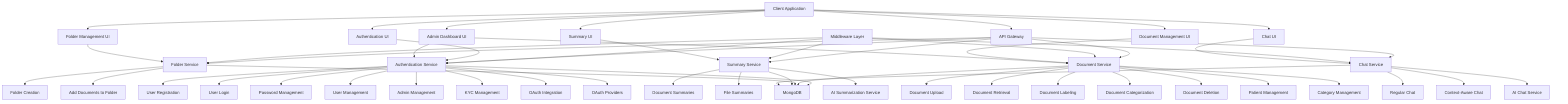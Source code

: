 graph TD
    %% Main Components
    Client[Client Application] --> API[API Gateway]
    API --> Auth[Authentication Service]
    API --> Doc[Document Service]
    API --> Folder[Folder Service]
    API --> Summary[Summary Service]
    API --> Chat[Chat Service]
    
    %% Authentication Routes
    Auth --> Auth1[User Registration]
    Auth --> Auth2[User Login]
    Auth --> Auth3[Password Management]
    Auth --> Auth4[User Management]
    Auth --> Auth5[Admin Management]
    Auth --> Auth6[KYC Management]
    Auth --> Auth7[OAuth Integration]
    
    %% Document Routes
    Doc --> Doc1[Document Upload]
    Doc --> Doc2[Document Retrieval]
    Doc --> Doc3[Document Labeling]
    Doc --> Doc4[Document Categorization]
    Doc --> Doc5[Document Deletion]
    Doc --> Doc6[Patient Management]
    Doc --> Doc7[Category Management]
    
    %% Folder Routes
    Folder --> Folder1[Folder Creation]
    Folder --> Folder2[Add Documents to Folder]
    
    %% Summary Routes
    Summary --> Summary1[Document Summaries]
    Summary --> Summary2[File Summaries]
    
    %% Chat Routes
    Chat --> Chat1[Regular Chat]
    Chat --> Chat2[Context-Aware Chat]
    
    %% Database
    Auth --> DB[MongoDB]
    Doc --> DB
    Folder --> DB
    Summary --> DB
    Chat --> DB
    
    %% External Services
    Auth --> OAuth[OAuth Providers]
    Summary --> AI1[AI Summarization Service]
    Chat --> AI2[AI Chat Service]
    
    %% Middleware
    Middleware[Middleware Layer] --> Auth
    Middleware --> Doc
    Middleware --> Folder
    Middleware --> Summary
    Middleware --> Chat
    
    %% Client Components
    Client --> AuthUI[Authentication UI]
    Client --> DocUI[Document Management UI]
    Client --> FolderUI[Folder Management UI]
    Client --> SummaryUI[Summary UI]
    Client --> ChatUI[Chat UI]
    Client --> AdminUI[Admin Dashboard UI]
    
    %% Data Flow
    AuthUI --> Auth
    DocUI --> Doc
    FolderUI --> Folder
    SummaryUI --> Summary
    ChatUI --> Chat
    AdminUI --> Auth
    AdminUI --> Doc
